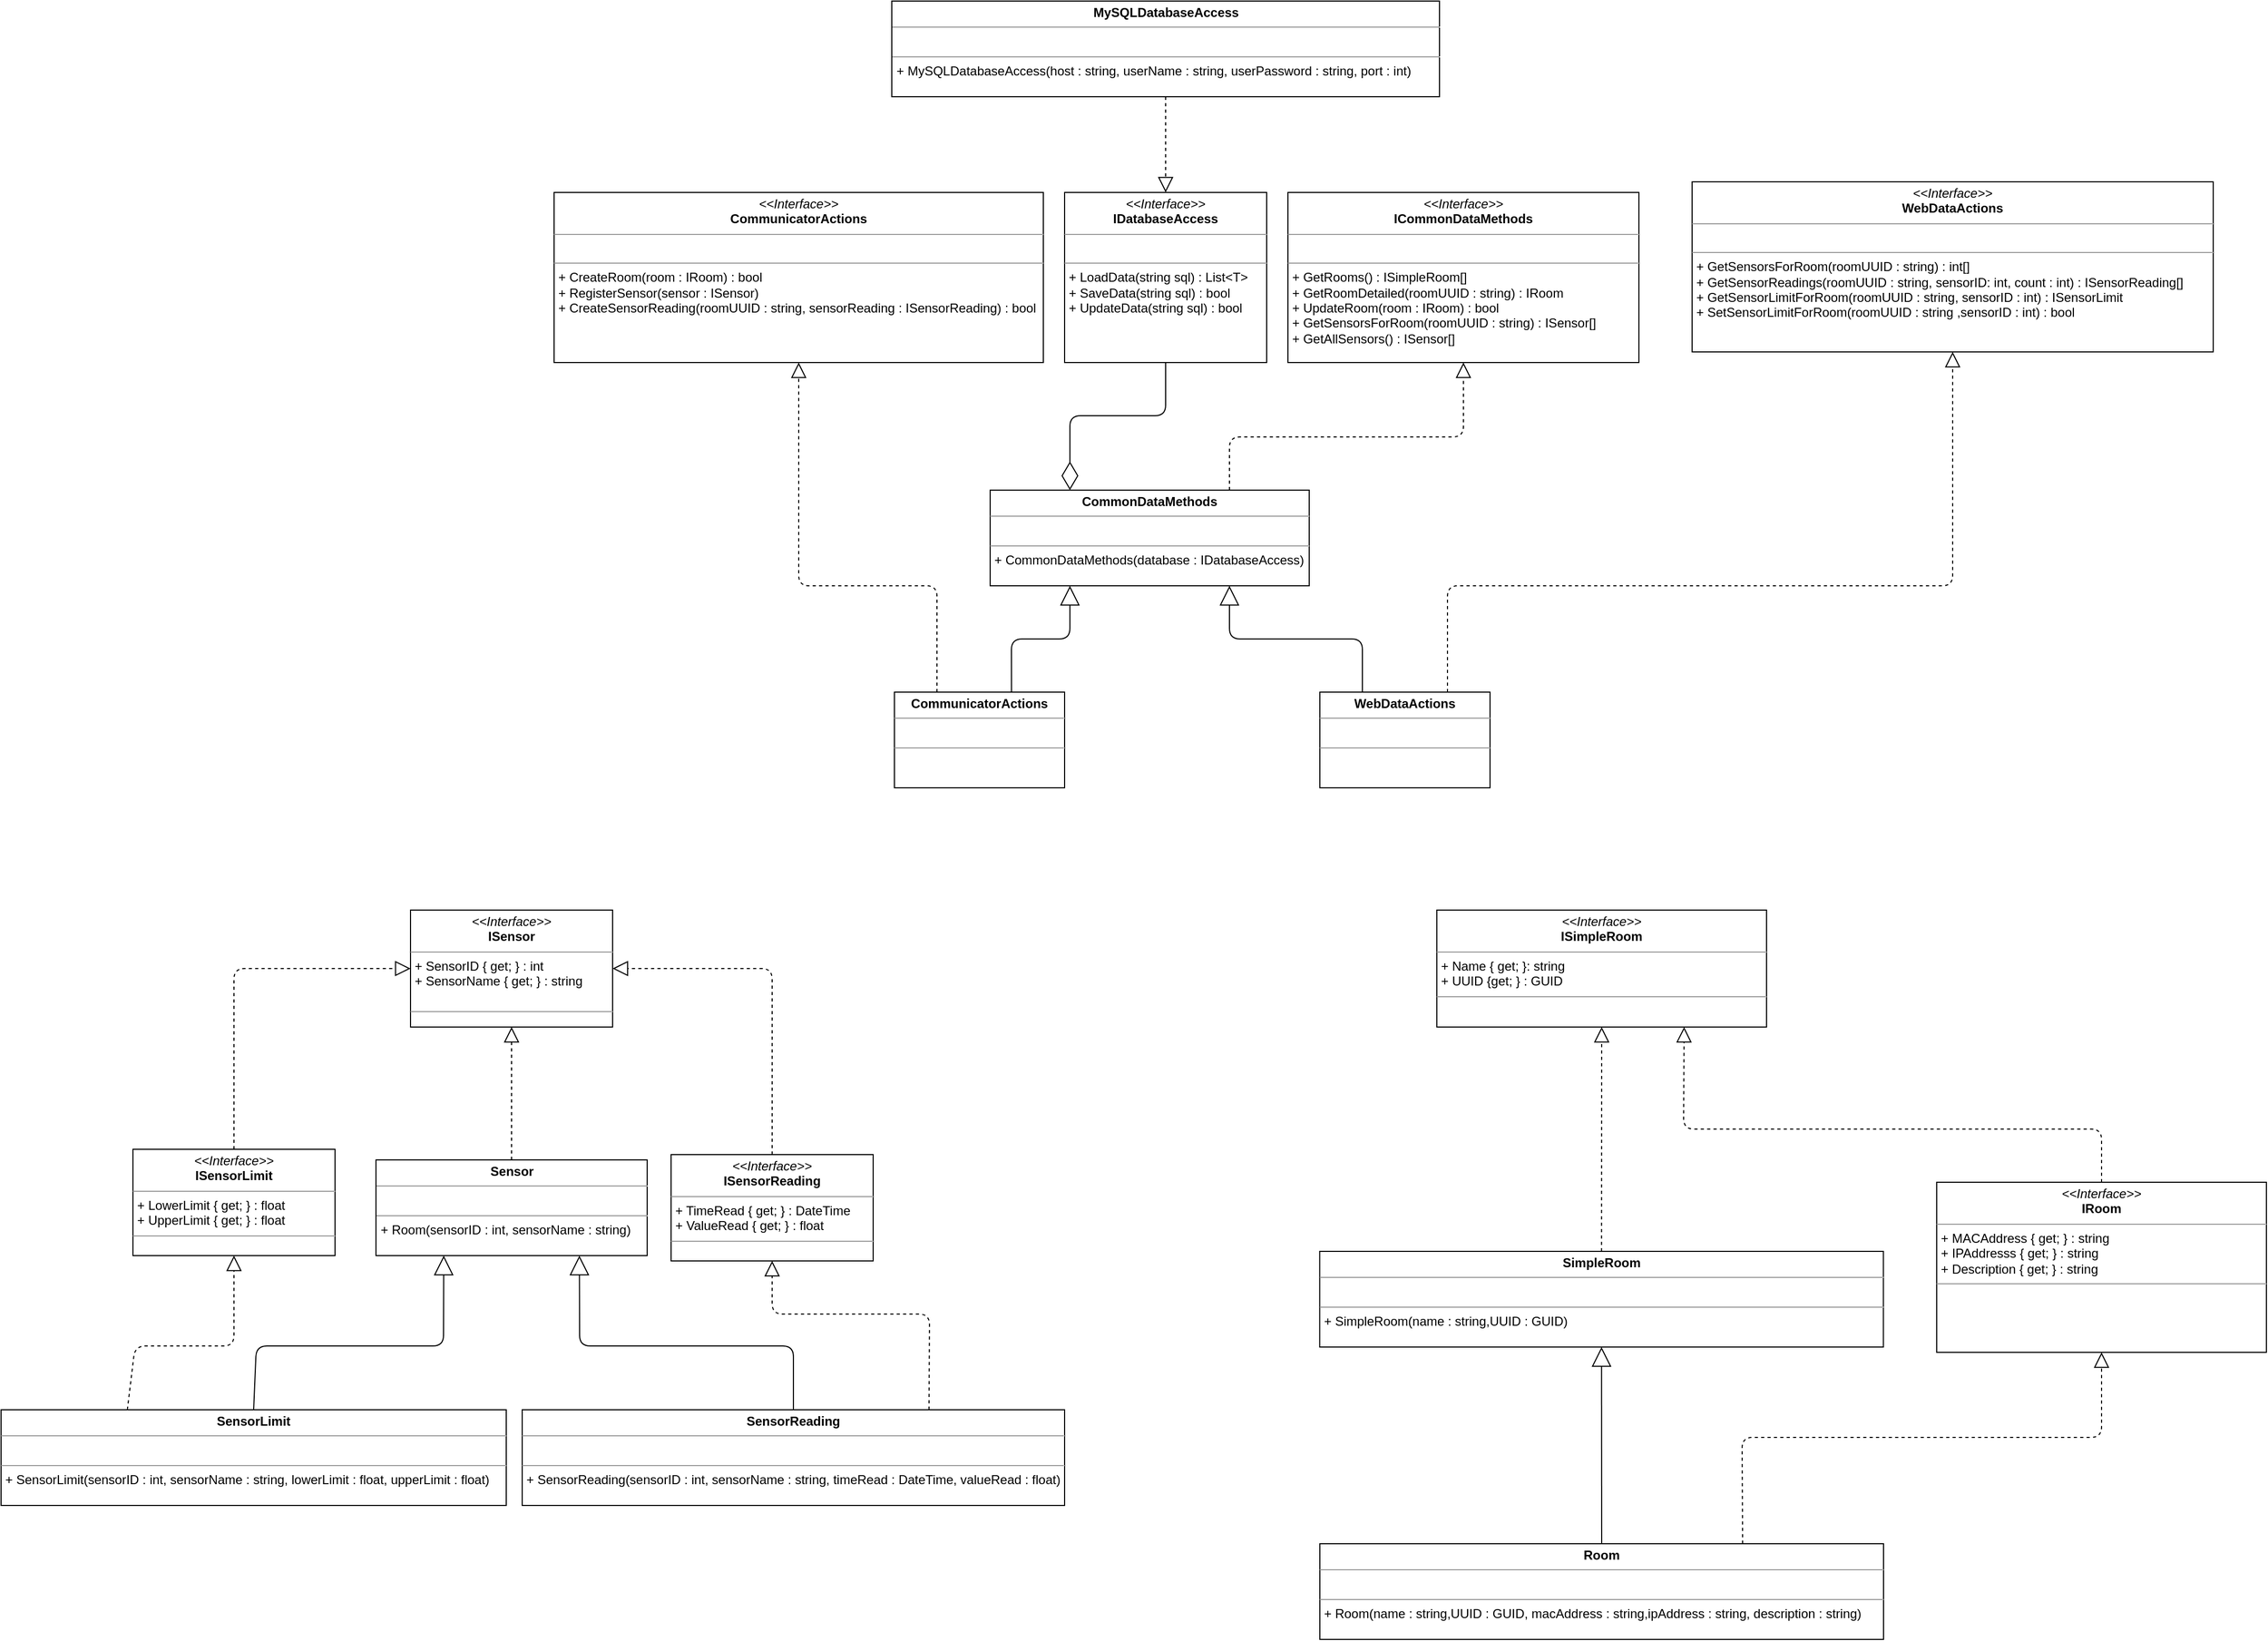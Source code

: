 <mxfile version="11.1.1" type="device"><diagram id="aNenFZurzg7Py9j0L7uN" name="Page-1"><mxGraphModel dx="2885" dy="1787" grid="1" gridSize="10" guides="1" tooltips="1" connect="1" arrows="1" fold="1" page="1" pageScale="1" pageWidth="850" pageHeight="1100" math="0" shadow="0"><root><mxCell id="0"/><mxCell id="1" parent="0"/><mxCell id="RUwsjX86R-9bThbDg36Q-5" value="&lt;p style=&quot;margin: 0px ; margin-top: 4px ; text-align: center&quot;&gt;&lt;i&gt;&amp;lt;&amp;lt;Interface&amp;gt;&amp;gt;&lt;/i&gt;&lt;br&gt;&lt;b&gt;IRoom&lt;/b&gt;&lt;/p&gt;&lt;hr size=&quot;1&quot;&gt;&lt;p style=&quot;margin: 0px ; margin-left: 4px&quot;&gt;&lt;span&gt;+ MACAddress { get; } : string&lt;/span&gt;&lt;br&gt;&lt;/p&gt;&lt;p style=&quot;margin: 0px ; margin-left: 4px&quot;&gt;+ IPAddresss { get; } : string&lt;/p&gt;&lt;p style=&quot;margin: 0px ; margin-left: 4px&quot;&gt;+ Description { get; } : string&lt;/p&gt;&lt;hr size=&quot;1&quot;&gt;&lt;p style=&quot;margin: 0px ; margin-left: 4px&quot;&gt;&lt;br&gt;&lt;/p&gt;" style="verticalAlign=top;align=left;overflow=fill;fontSize=12;fontFamily=Helvetica;html=1;" parent="1" vertex="1"><mxGeometry x="240" y="231" width="310" height="160" as="geometry"/></mxCell><mxCell id="RUwsjX86R-9bThbDg36Q-7" value="&lt;p style=&quot;margin: 0px ; margin-top: 4px ; text-align: center&quot;&gt;&lt;i&gt;&amp;lt;&amp;lt;Interface&amp;gt;&amp;gt;&lt;/i&gt;&lt;br&gt;&lt;b&gt;ISensorReading&lt;/b&gt;&lt;/p&gt;&lt;hr size=&quot;1&quot;&gt;&lt;p style=&quot;margin: 0px ; margin-left: 4px&quot;&gt;&lt;span&gt;+ TimeRead { get; } : DateTime&lt;/span&gt;&lt;br&gt;&lt;/p&gt;&lt;p style=&quot;margin: 0px ; margin-left: 4px&quot;&gt;+ ValueRead { get; } : float&lt;/p&gt;&lt;hr size=&quot;1&quot;&gt;&lt;p style=&quot;margin: 0px ; margin-left: 4px&quot;&gt;&lt;br&gt;&lt;/p&gt;" style="verticalAlign=top;align=left;overflow=fill;fontSize=12;fontFamily=Helvetica;html=1;" parent="1" vertex="1"><mxGeometry x="-950" y="205" width="190" height="100" as="geometry"/></mxCell><mxCell id="RUwsjX86R-9bThbDg36Q-8" value="&lt;p style=&quot;margin: 0px ; margin-top: 4px ; text-align: center&quot;&gt;&lt;i&gt;&amp;lt;&amp;lt;Interface&amp;gt;&amp;gt;&lt;/i&gt;&lt;br&gt;&lt;b&gt;ISensorLimit&lt;/b&gt;&lt;/p&gt;&lt;hr size=&quot;1&quot;&gt;&lt;p style=&quot;margin: 0px ; margin-left: 4px&quot;&gt;&lt;span&gt;+ LowerLimit { get; } : float&lt;/span&gt;&lt;br&gt;&lt;/p&gt;&lt;p style=&quot;margin: 0px ; margin-left: 4px&quot;&gt;+ UpperLimit { get; } : float&lt;/p&gt;&lt;hr size=&quot;1&quot;&gt;&lt;p style=&quot;margin: 0px ; margin-left: 4px&quot;&gt;&lt;br&gt;&lt;/p&gt;" style="verticalAlign=top;align=left;overflow=fill;fontSize=12;fontFamily=Helvetica;html=1;" parent="1" vertex="1"><mxGeometry x="-1456" y="200" width="190" height="100" as="geometry"/></mxCell><mxCell id="RUwsjX86R-9bThbDg36Q-9" value="&lt;p style=&quot;margin: 0px ; margin-top: 4px ; text-align: center&quot;&gt;&lt;b&gt;Room&lt;/b&gt;&lt;/p&gt;&lt;hr size=&quot;1&quot;&gt;&lt;p style=&quot;margin: 0px ; margin-left: 4px&quot;&gt;&lt;br&gt;&lt;/p&gt;&lt;hr size=&quot;1&quot;&gt;&lt;p style=&quot;margin: 0px ; margin-left: 4px&quot;&gt;+ Room(name : string,UUID : GUID, macAddress : string,ipAddress : string, description : string)&lt;/p&gt;" style="verticalAlign=top;align=left;overflow=fill;fontSize=12;fontFamily=Helvetica;html=1;" parent="1" vertex="1"><mxGeometry x="-340" y="571" width="530" height="90" as="geometry"/></mxCell><mxCell id="RUwsjX86R-9bThbDg36Q-10" value="" style="endArrow=block;dashed=1;endFill=0;endSize=12;html=1;exitX=0.75;exitY=0;exitDx=0;exitDy=0;entryX=0.5;entryY=1;entryDx=0;entryDy=0;" parent="1" source="RUwsjX86R-9bThbDg36Q-9" target="RUwsjX86R-9bThbDg36Q-5" edge="1"><mxGeometry width="160" relative="1" as="geometry"><mxPoint x="-120" y="541" as="sourcePoint"/><mxPoint x="40" y="541" as="targetPoint"/><Array as="points"><mxPoint x="57" y="471"/><mxPoint x="395" y="471"/></Array></mxGeometry></mxCell><mxCell id="RUwsjX86R-9bThbDg36Q-13" value="&lt;p style=&quot;margin: 0px ; margin-top: 4px ; text-align: center&quot;&gt;&lt;b&gt;WebDataActions&lt;/b&gt;&lt;/p&gt;&lt;hr size=&quot;1&quot;&gt;&lt;p style=&quot;margin: 0px ; margin-left: 4px&quot;&gt;&lt;br&gt;&lt;/p&gt;&lt;hr size=&quot;1&quot;&gt;&lt;p style=&quot;margin: 0px ; margin-left: 4px&quot;&gt;&lt;br&gt;&lt;/p&gt;" style="verticalAlign=top;align=left;overflow=fill;fontSize=12;fontFamily=Helvetica;html=1;" parent="1" vertex="1"><mxGeometry x="-340" y="-230" width="160" height="90" as="geometry"/></mxCell><mxCell id="RUwsjX86R-9bThbDg36Q-16" value="&lt;p style=&quot;margin: 0px ; margin-top: 4px ; text-align: center&quot;&gt;&lt;i&gt;&amp;lt;&amp;lt;Interface&amp;gt;&amp;gt;&lt;/i&gt;&lt;br&gt;&lt;b&gt;WebDataActions&lt;/b&gt;&lt;/p&gt;&lt;hr size=&quot;1&quot;&gt;&lt;p style=&quot;margin: 0px ; margin-left: 4px&quot;&gt;&lt;br&gt;&lt;/p&gt;&lt;hr size=&quot;1&quot;&gt;&lt;p style=&quot;margin: 0px ; margin-left: 4px&quot;&gt;&lt;span&gt;+ GetSensorsForRoom(roomUUID : string) : int[]&lt;/span&gt;&lt;br&gt;&lt;/p&gt;&lt;p style=&quot;margin: 0px ; margin-left: 4px&quot;&gt;+ GetSensorReadings(roomUUID : string, sensorID: int, count : int) : ISensorReading[]&lt;/p&gt;&lt;p style=&quot;margin: 0px ; margin-left: 4px&quot;&gt;+ GetSensorLimitForRoom(roomUUID : string, sensorID : int) : ISensorLimit&lt;/p&gt;&lt;p style=&quot;margin: 0px ; margin-left: 4px&quot;&gt;+ SetSensorLimitForRoom(roomUUID : string ,sensorID : int) : bool&lt;/p&gt;" style="verticalAlign=top;align=left;overflow=fill;fontSize=12;fontFamily=Helvetica;html=1;" parent="1" vertex="1"><mxGeometry x="10" y="-710" width="490" height="160" as="geometry"/></mxCell><mxCell id="RUwsjX86R-9bThbDg36Q-17" value="&lt;p style=&quot;margin: 0px ; margin-top: 4px ; text-align: center&quot;&gt;&lt;i&gt;&amp;lt;&amp;lt;Interface&amp;gt;&amp;gt;&lt;/i&gt;&lt;br&gt;&lt;b&gt;ISimpleRoom&lt;/b&gt;&lt;/p&gt;&lt;hr size=&quot;1&quot;&gt;&lt;p style=&quot;margin: 0px ; margin-left: 4px&quot;&gt;+ Name { get; }: string&lt;/p&gt;&lt;p style=&quot;margin: 0px ; margin-left: 4px&quot;&gt;+ UUID {get; } : GUID&lt;/p&gt;&lt;hr size=&quot;1&quot;&gt;&lt;p style=&quot;margin: 0px ; margin-left: 4px&quot;&gt;&lt;br&gt;&lt;/p&gt;" style="verticalAlign=top;align=left;overflow=fill;fontSize=12;fontFamily=Helvetica;html=1;" parent="1" vertex="1"><mxGeometry x="-230" y="-25" width="310" height="110" as="geometry"/></mxCell><mxCell id="RUwsjX86R-9bThbDg36Q-19" value="&lt;p style=&quot;margin: 0px ; margin-top: 4px ; text-align: center&quot;&gt;&lt;b&gt;SimpleRoom&lt;/b&gt;&lt;/p&gt;&lt;hr size=&quot;1&quot;&gt;&lt;p style=&quot;margin: 0px ; margin-left: 4px&quot;&gt;&lt;br&gt;&lt;/p&gt;&lt;hr size=&quot;1&quot;&gt;&lt;p style=&quot;margin: 0px ; margin-left: 4px&quot;&gt;+ SimpleRoom(name : string,UUID : GUID)&lt;/p&gt;" style="verticalAlign=top;align=left;overflow=fill;fontSize=12;fontFamily=Helvetica;html=1;" parent="1" vertex="1"><mxGeometry x="-340.147" y="296" width="530" height="90" as="geometry"/></mxCell><mxCell id="5QgGClb_yhk9Fr1g3Hfy-2" value="" style="endArrow=block;dashed=1;endFill=0;endSize=12;html=1;exitX=0.5;exitY=0;exitDx=0;exitDy=0;entryX=0.5;entryY=1;entryDx=0;entryDy=0;" edge="1" parent="1" source="RUwsjX86R-9bThbDg36Q-19" target="RUwsjX86R-9bThbDg36Q-17"><mxGeometry width="160" relative="1" as="geometry"><mxPoint x="-65.0" y="281" as="sourcePoint"/><mxPoint x="-65.0" y="95" as="targetPoint"/><Array as="points"/></mxGeometry></mxCell><mxCell id="5QgGClb_yhk9Fr1g3Hfy-3" value="" style="endArrow=block;endSize=16;endFill=0;html=1;exitX=0.5;exitY=0;exitDx=0;exitDy=0;entryX=0.5;entryY=1;entryDx=0;entryDy=0;" edge="1" parent="1" source="RUwsjX86R-9bThbDg36Q-9" target="RUwsjX86R-9bThbDg36Q-19"><mxGeometry x="-1" y="-180" width="160" relative="1" as="geometry"><mxPoint x="-270" y="471" as="sourcePoint"/><mxPoint x="-110" y="471" as="targetPoint"/><mxPoint x="-170" y="-120" as="offset"/></mxGeometry></mxCell><mxCell id="5QgGClb_yhk9Fr1g3Hfy-4" value="" style="endArrow=block;dashed=1;endFill=0;endSize=12;html=1;exitX=0.5;exitY=0;exitDx=0;exitDy=0;entryX=0.75;entryY=1;entryDx=0;entryDy=0;" edge="1" parent="1" source="RUwsjX86R-9bThbDg36Q-5" target="RUwsjX86R-9bThbDg36Q-17"><mxGeometry width="160" relative="1" as="geometry"><mxPoint x="-65.147" y="306" as="sourcePoint"/><mxPoint x="-65.0" y="95" as="targetPoint"/><Array as="points"><mxPoint x="395" y="181"/><mxPoint x="2" y="181"/></Array></mxGeometry></mxCell><mxCell id="5QgGClb_yhk9Fr1g3Hfy-5" value="&lt;p style=&quot;margin: 0px ; margin-top: 4px ; text-align: center&quot;&gt;&lt;i&gt;&amp;lt;&amp;lt;Interface&amp;gt;&amp;gt;&lt;/i&gt;&lt;br&gt;&lt;b&gt;ISensor&lt;/b&gt;&lt;/p&gt;&lt;hr size=&quot;1&quot;&gt;&lt;p style=&quot;margin: 0px ; margin-left: 4px&quot;&gt;+ SensorID { get; } : int&lt;br&gt;&lt;/p&gt;&lt;p style=&quot;margin: 0px ; margin-left: 4px&quot;&gt;+ SensorName { get; } : string&lt;/p&gt;&lt;p style=&quot;margin: 0px ; margin-left: 4px&quot;&gt;&lt;br&gt;&lt;/p&gt;&lt;hr size=&quot;1&quot;&gt;&lt;p style=&quot;margin: 0px ; margin-left: 4px&quot;&gt;&lt;br&gt;&lt;/p&gt;" style="verticalAlign=top;align=left;overflow=fill;fontSize=12;fontFamily=Helvetica;html=1;" vertex="1" parent="1"><mxGeometry x="-1195" y="-25" width="190" height="110" as="geometry"/></mxCell><mxCell id="5QgGClb_yhk9Fr1g3Hfy-6" value="&lt;p style=&quot;margin: 0px ; margin-top: 4px ; text-align: center&quot;&gt;&lt;b&gt;Sensor&lt;/b&gt;&lt;/p&gt;&lt;hr size=&quot;1&quot;&gt;&lt;p style=&quot;margin: 0px ; margin-left: 4px&quot;&gt;&lt;br&gt;&lt;/p&gt;&lt;hr size=&quot;1&quot;&gt;&lt;p style=&quot;margin: 0px ; margin-left: 4px&quot;&gt;+ Room(sensorID : int, sensorName : string)&lt;/p&gt;" style="verticalAlign=top;align=left;overflow=fill;fontSize=12;fontFamily=Helvetica;html=1;" vertex="1" parent="1"><mxGeometry x="-1227.5" y="210" width="255" height="90" as="geometry"/></mxCell><mxCell id="5QgGClb_yhk9Fr1g3Hfy-7" value="" style="endArrow=block;dashed=1;endFill=0;endSize=12;html=1;exitX=0.5;exitY=0;exitDx=0;exitDy=0;entryX=0.5;entryY=1;entryDx=0;entryDy=0;" edge="1" parent="1" source="5QgGClb_yhk9Fr1g3Hfy-6" target="5QgGClb_yhk9Fr1g3Hfy-5"><mxGeometry width="160" relative="1" as="geometry"><mxPoint x="-475.147" y="-115" as="sourcePoint"/><mxPoint x="-475.0" y="-326" as="targetPoint"/><Array as="points"/></mxGeometry></mxCell><mxCell id="5QgGClb_yhk9Fr1g3Hfy-8" value="" style="endArrow=block;dashed=1;endFill=0;endSize=12;html=1;exitX=0.5;exitY=0;exitDx=0;exitDy=0;entryX=0;entryY=0.5;entryDx=0;entryDy=0;" edge="1" parent="1" source="RUwsjX86R-9bThbDg36Q-8" target="5QgGClb_yhk9Fr1g3Hfy-5"><mxGeometry width="160" relative="1" as="geometry"><mxPoint x="-1090.0" y="220" as="sourcePoint"/><mxPoint x="-1090.0" y="120.0" as="targetPoint"/><Array as="points"><mxPoint x="-1361" y="30"/></Array></mxGeometry></mxCell><mxCell id="5QgGClb_yhk9Fr1g3Hfy-9" value="" style="endArrow=block;dashed=1;endFill=0;endSize=12;html=1;exitX=0.5;exitY=0;exitDx=0;exitDy=0;entryX=1;entryY=0.5;entryDx=0;entryDy=0;" edge="1" parent="1" source="RUwsjX86R-9bThbDg36Q-7" target="5QgGClb_yhk9Fr1g3Hfy-5"><mxGeometry width="160" relative="1" as="geometry"><mxPoint x="-1090.0" y="220" as="sourcePoint"/><mxPoint x="-1090.0" y="120.0" as="targetPoint"/><Array as="points"><mxPoint x="-855" y="30"/></Array></mxGeometry></mxCell><mxCell id="5QgGClb_yhk9Fr1g3Hfy-10" value="&lt;p style=&quot;margin: 0px ; margin-top: 4px ; text-align: center&quot;&gt;&lt;b&gt;SensorLimit&lt;/b&gt;&lt;/p&gt;&lt;hr size=&quot;1&quot;&gt;&lt;p style=&quot;margin: 0px ; margin-left: 4px&quot;&gt;&lt;br&gt;&lt;/p&gt;&lt;hr size=&quot;1&quot;&gt;&lt;p style=&quot;margin: 0px ; margin-left: 4px&quot;&gt;+ SensorLimit(sensorID : int, sensorName : string, lowerLimit : float, upperLimit : float)&lt;/p&gt;" style="verticalAlign=top;align=left;overflow=fill;fontSize=12;fontFamily=Helvetica;html=1;" vertex="1" parent="1"><mxGeometry x="-1580" y="445" width="475" height="90" as="geometry"/></mxCell><mxCell id="5QgGClb_yhk9Fr1g3Hfy-11" value="&lt;p style=&quot;margin: 0px ; margin-top: 4px ; text-align: center&quot;&gt;&lt;b&gt;SensorReading&lt;/b&gt;&lt;/p&gt;&lt;hr size=&quot;1&quot;&gt;&lt;p style=&quot;margin: 0px ; margin-left: 4px&quot;&gt;&lt;br&gt;&lt;/p&gt;&lt;hr size=&quot;1&quot;&gt;&lt;p style=&quot;margin: 0px ; margin-left: 4px&quot;&gt;+ SensorReading(sensorID : int, sensorName : string, timeRead : DateTime, valueRead : float)&lt;/p&gt;" style="verticalAlign=top;align=left;overflow=fill;fontSize=12;fontFamily=Helvetica;html=1;" vertex="1" parent="1"><mxGeometry x="-1090" y="445" width="510" height="90" as="geometry"/></mxCell><mxCell id="5QgGClb_yhk9Fr1g3Hfy-12" value="" style="endArrow=block;endSize=16;endFill=0;html=1;exitX=0.5;exitY=0;exitDx=0;exitDy=0;entryX=0.75;entryY=1;entryDx=0;entryDy=0;" edge="1" parent="1" source="5QgGClb_yhk9Fr1g3Hfy-11" target="5QgGClb_yhk9Fr1g3Hfy-6"><mxGeometry x="-1" y="-180" width="160" relative="1" as="geometry"><mxPoint x="-205" y="215" as="sourcePoint"/><mxPoint x="-1045.172" y="345" as="targetPoint"/><mxPoint x="-170" y="-120" as="offset"/><Array as="points"><mxPoint x="-835" y="385"/><mxPoint x="-1036" y="385"/></Array></mxGeometry></mxCell><mxCell id="5QgGClb_yhk9Fr1g3Hfy-13" value="" style="endArrow=block;endSize=16;endFill=0;html=1;entryX=0.25;entryY=1;entryDx=0;entryDy=0;exitX=0.5;exitY=0;exitDx=0;exitDy=0;" edge="1" parent="1" source="5QgGClb_yhk9Fr1g3Hfy-10" target="5QgGClb_yhk9Fr1g3Hfy-6"><mxGeometry x="-1" y="-180" width="160" relative="1" as="geometry"><mxPoint x="-1280" y="415" as="sourcePoint"/><mxPoint x="-1026.25" y="310" as="targetPoint"/><mxPoint x="-170" y="-120" as="offset"/><Array as="points"><mxPoint x="-1340" y="385"/><mxPoint x="-1164" y="385"/></Array></mxGeometry></mxCell><mxCell id="5QgGClb_yhk9Fr1g3Hfy-14" value="" style="endArrow=block;dashed=1;endFill=0;endSize=12;html=1;exitX=0.25;exitY=0;exitDx=0;exitDy=0;entryX=0.5;entryY=1;entryDx=0;entryDy=0;" edge="1" parent="1" source="5QgGClb_yhk9Fr1g3Hfy-10" target="RUwsjX86R-9bThbDg36Q-8"><mxGeometry width="160" relative="1" as="geometry"><mxPoint x="-1090" y="220" as="sourcePoint"/><mxPoint x="-1090" y="120" as="targetPoint"/><Array as="points"><mxPoint x="-1454" y="385"/><mxPoint x="-1361" y="385"/></Array></mxGeometry></mxCell><mxCell id="5QgGClb_yhk9Fr1g3Hfy-15" value="" style="endArrow=block;dashed=1;endFill=0;endSize=12;html=1;exitX=0.75;exitY=0;exitDx=0;exitDy=0;entryX=0.5;entryY=1;entryDx=0;entryDy=0;" edge="1" parent="1" source="5QgGClb_yhk9Fr1g3Hfy-11" target="RUwsjX86R-9bThbDg36Q-7"><mxGeometry width="160" relative="1" as="geometry"><mxPoint x="-1286.75" y="455" as="sourcePoint"/><mxPoint x="-1351" y="310" as="targetPoint"/><Array as="points"><mxPoint x="-707" y="355"/><mxPoint x="-855" y="355"/></Array></mxGeometry></mxCell><mxCell id="5QgGClb_yhk9Fr1g3Hfy-17" value="" style="endArrow=block;dashed=1;endFill=0;endSize=12;html=1;exitX=0.75;exitY=0;exitDx=0;exitDy=0;entryX=0.5;entryY=1;entryDx=0;entryDy=0;" edge="1" parent="1" source="RUwsjX86R-9bThbDg36Q-13" target="RUwsjX86R-9bThbDg36Q-16"><mxGeometry width="160" relative="1" as="geometry"><mxPoint x="-380" y="-300" as="sourcePoint"/><mxPoint x="-480" y="-390" as="targetPoint"/><Array as="points"><mxPoint x="-220" y="-330"/><mxPoint x="255" y="-330"/></Array></mxGeometry></mxCell><mxCell id="5QgGClb_yhk9Fr1g3Hfy-18" value="&lt;p style=&quot;margin: 0px ; margin-top: 4px ; text-align: center&quot;&gt;&lt;b&gt;CommunicatorActions&lt;/b&gt;&lt;/p&gt;&lt;hr size=&quot;1&quot;&gt;&lt;p style=&quot;margin: 0px ; margin-left: 4px&quot;&gt;&lt;br&gt;&lt;/p&gt;&lt;hr size=&quot;1&quot;&gt;&lt;p style=&quot;margin: 0px ; margin-left: 4px&quot;&gt;&lt;br&gt;&lt;/p&gt;" style="verticalAlign=top;align=left;overflow=fill;fontSize=12;fontFamily=Helvetica;html=1;" vertex="1" parent="1"><mxGeometry x="-740" y="-230" width="160" height="90" as="geometry"/></mxCell><mxCell id="5QgGClb_yhk9Fr1g3Hfy-19" value="&lt;p style=&quot;margin: 0px ; margin-top: 4px ; text-align: center&quot;&gt;&lt;i&gt;&amp;lt;&amp;lt;Interface&amp;gt;&amp;gt;&lt;/i&gt;&lt;br&gt;&lt;b&gt;CommunicatorActions&lt;/b&gt;&lt;/p&gt;&lt;hr size=&quot;1&quot;&gt;&lt;p style=&quot;margin: 0px ; margin-left: 4px&quot;&gt;&lt;br&gt;&lt;/p&gt;&lt;hr size=&quot;1&quot;&gt;&lt;p style=&quot;margin: 0px ; margin-left: 4px&quot;&gt;+ CreateRoom(room : IRoom) : bool&lt;/p&gt;&lt;p style=&quot;margin: 0px ; margin-left: 4px&quot;&gt;+ RegisterSensor(sensor : ISensor)&lt;/p&gt;&lt;p style=&quot;margin: 0px ; margin-left: 4px&quot;&gt;+ CreateSensorReading(roomUUID : string, sensorReading : ISensorReading) : bool&lt;/p&gt;" style="verticalAlign=top;align=left;overflow=fill;fontSize=12;fontFamily=Helvetica;html=1;" vertex="1" parent="1"><mxGeometry x="-1060" y="-700" width="460" height="160" as="geometry"/></mxCell><mxCell id="5QgGClb_yhk9Fr1g3Hfy-21" value="" style="endArrow=block;dashed=1;endFill=0;endSize=12;html=1;exitX=0.25;exitY=0;exitDx=0;exitDy=0;entryX=0.5;entryY=1;entryDx=0;entryDy=0;" edge="1" parent="1" source="5QgGClb_yhk9Fr1g3Hfy-18" target="5QgGClb_yhk9Fr1g3Hfy-19"><mxGeometry width="160" relative="1" as="geometry"><mxPoint x="-270" y="-370" as="sourcePoint"/><mxPoint x="-140" y="-530" as="targetPoint"/><Array as="points"><mxPoint x="-700" y="-330"/><mxPoint x="-830" y="-330"/></Array></mxGeometry></mxCell><mxCell id="5QgGClb_yhk9Fr1g3Hfy-22" value="&lt;p style=&quot;margin: 0px ; margin-top: 4px ; text-align: center&quot;&gt;&lt;i&gt;&amp;lt;&amp;lt;Interface&amp;gt;&amp;gt;&lt;/i&gt;&lt;br&gt;&lt;b&gt;ICommonDataMethods&lt;/b&gt;&lt;/p&gt;&lt;hr size=&quot;1&quot;&gt;&lt;p style=&quot;margin: 0px ; margin-left: 4px&quot;&gt;&lt;br&gt;&lt;/p&gt;&lt;hr size=&quot;1&quot;&gt;&lt;p style=&quot;margin: 0px ; margin-left: 4px&quot;&gt;+ GetRooms() : ISimpleRoom[]&lt;/p&gt;&lt;p style=&quot;margin: 0px ; margin-left: 4px&quot;&gt;+ GetRoomDetailed(roomUUID : string) : IRoom&lt;/p&gt;&lt;p style=&quot;margin: 0px ; margin-left: 4px&quot;&gt;+ UpdateRoom(room : IRoom) : bool&lt;/p&gt;&lt;p style=&quot;margin: 0px ; margin-left: 4px&quot;&gt;+ GetSensorsForRoom(roomUUID : string) : ISensor[]&lt;/p&gt;&lt;p style=&quot;margin: 0px ; margin-left: 4px&quot;&gt;+ GetAllSensors() : ISensor[]&lt;/p&gt;" style="verticalAlign=top;align=left;overflow=fill;fontSize=12;fontFamily=Helvetica;html=1;" vertex="1" parent="1"><mxGeometry x="-370" y="-700" width="330" height="160" as="geometry"/></mxCell><mxCell id="5QgGClb_yhk9Fr1g3Hfy-23" value="&lt;p style=&quot;margin: 0px ; margin-top: 4px ; text-align: center&quot;&gt;&lt;b&gt;CommonDataMethods&lt;/b&gt;&lt;/p&gt;&lt;hr size=&quot;1&quot;&gt;&lt;p style=&quot;margin: 0px ; margin-left: 4px&quot;&gt;&lt;br&gt;&lt;/p&gt;&lt;hr size=&quot;1&quot;&gt;&lt;p style=&quot;margin: 0px ; margin-left: 4px&quot;&gt;+ CommonDataMethods(database : IDatabaseAccess)&lt;/p&gt;" style="verticalAlign=top;align=left;overflow=fill;fontSize=12;fontFamily=Helvetica;html=1;" vertex="1" parent="1"><mxGeometry x="-650" y="-420" width="300" height="90" as="geometry"/></mxCell><mxCell id="5QgGClb_yhk9Fr1g3Hfy-24" value="" style="endArrow=block;endSize=16;endFill=0;html=1;exitX=0.688;exitY=0;exitDx=0;exitDy=0;entryX=0.25;entryY=1;entryDx=0;entryDy=0;exitPerimeter=0;" edge="1" parent="1" source="5QgGClb_yhk9Fr1g3Hfy-18" target="5QgGClb_yhk9Fr1g3Hfy-23"><mxGeometry x="-1" y="-180" width="160" relative="1" as="geometry"><mxPoint x="305" y="550" as="sourcePoint"/><mxPoint x="304.853" y="365" as="targetPoint"/><mxPoint x="-170" y="-120" as="offset"/><Array as="points"><mxPoint x="-630" y="-280"/><mxPoint x="-575" y="-280"/></Array></mxGeometry></mxCell><mxCell id="5QgGClb_yhk9Fr1g3Hfy-25" value="" style="endArrow=block;endSize=16;endFill=0;html=1;exitX=0.25;exitY=0;exitDx=0;exitDy=0;entryX=0.75;entryY=1;entryDx=0;entryDy=0;" edge="1" parent="1" source="RUwsjX86R-9bThbDg36Q-13" target="5QgGClb_yhk9Fr1g3Hfy-23"><mxGeometry x="-1" y="-180" width="160" relative="1" as="geometry"><mxPoint x="-869.92" y="-220" as="sourcePoint"/><mxPoint x="-520" y="-320" as="targetPoint"/><mxPoint x="-170" y="-120" as="offset"/><Array as="points"><mxPoint x="-300" y="-280"/><mxPoint x="-425" y="-280"/></Array></mxGeometry></mxCell><mxCell id="5QgGClb_yhk9Fr1g3Hfy-27" value="" style="endArrow=block;dashed=1;endFill=0;endSize=12;html=1;exitX=0.75;exitY=0;exitDx=0;exitDy=0;entryX=0.5;entryY=1;entryDx=0;entryDy=0;" edge="1" parent="1" source="5QgGClb_yhk9Fr1g3Hfy-23" target="5QgGClb_yhk9Fr1g3Hfy-22"><mxGeometry width="160" relative="1" as="geometry"><mxPoint x="-480" y="-410" as="sourcePoint"/><mxPoint x="-482.03" y="-530.96" as="targetPoint"/><Array as="points"><mxPoint x="-425" y="-470"/><mxPoint x="-205" y="-470"/></Array></mxGeometry></mxCell><mxCell id="5QgGClb_yhk9Fr1g3Hfy-28" value="&lt;p style=&quot;margin: 0px ; margin-top: 4px ; text-align: center&quot;&gt;&lt;i&gt;&amp;lt;&amp;lt;Interface&amp;gt;&amp;gt;&lt;/i&gt;&lt;br&gt;&lt;b&gt;IDatabaseAccess&lt;/b&gt;&lt;/p&gt;&lt;hr size=&quot;1&quot;&gt;&lt;p style=&quot;margin: 0px ; margin-left: 4px&quot;&gt;&lt;br&gt;&lt;/p&gt;&lt;hr size=&quot;1&quot;&gt;&lt;p style=&quot;margin: 0px ; margin-left: 4px&quot;&gt;+ LoadData(string sql) : List&amp;lt;T&amp;gt;&lt;/p&gt;&lt;p style=&quot;margin: 0px ; margin-left: 4px&quot;&gt;+ SaveData(string sql) : bool&lt;/p&gt;&lt;p style=&quot;margin: 0px ; margin-left: 4px&quot;&gt;+ UpdateData(string sql) : bool&lt;/p&gt;&lt;p style=&quot;margin: 0px ; margin-left: 4px&quot;&gt;&lt;br&gt;&lt;/p&gt;&lt;p style=&quot;margin: 0px ; margin-left: 4px&quot;&gt;&lt;br&gt;&lt;/p&gt;" style="verticalAlign=top;align=left;overflow=fill;fontSize=12;fontFamily=Helvetica;html=1;" vertex="1" parent="1"><mxGeometry x="-580" y="-700" width="190" height="160" as="geometry"/></mxCell><mxCell id="5QgGClb_yhk9Fr1g3Hfy-29" value="" style="endArrow=diamondThin;endFill=0;endSize=24;html=1;entryX=0.25;entryY=0;entryDx=0;entryDy=0;exitX=0.5;exitY=1;exitDx=0;exitDy=0;" edge="1" parent="1" source="5QgGClb_yhk9Fr1g3Hfy-28" target="5QgGClb_yhk9Fr1g3Hfy-23"><mxGeometry width="160" relative="1" as="geometry"><mxPoint x="-620" y="-510" as="sourcePoint"/><mxPoint x="-460" y="-510" as="targetPoint"/><Array as="points"><mxPoint x="-485" y="-490"/><mxPoint x="-575" y="-490"/></Array></mxGeometry></mxCell><mxCell id="5QgGClb_yhk9Fr1g3Hfy-30" value="&lt;p style=&quot;margin: 0px ; margin-top: 4px ; text-align: center&quot;&gt;&lt;b&gt;MySQLDatabaseAccess&lt;/b&gt;&lt;/p&gt;&lt;hr size=&quot;1&quot;&gt;&lt;p style=&quot;margin: 0px ; margin-left: 4px&quot;&gt;&lt;br&gt;&lt;/p&gt;&lt;hr size=&quot;1&quot;&gt;&lt;p style=&quot;margin: 0px ; margin-left: 4px&quot;&gt;+ MySQLDatabaseAccess(host : string, userName : string, userPassword : string, port : int)&lt;/p&gt;" style="verticalAlign=top;align=left;overflow=fill;fontSize=12;fontFamily=Helvetica;html=1;" vertex="1" parent="1"><mxGeometry x="-742.5" y="-880" width="515" height="90" as="geometry"/></mxCell><mxCell id="5QgGClb_yhk9Fr1g3Hfy-31" value="" style="endArrow=block;dashed=1;endFill=0;endSize=12;html=1;exitX=0.5;exitY=1;exitDx=0;exitDy=0;entryX=0.5;entryY=0;entryDx=0;entryDy=0;" edge="1" parent="1" source="5QgGClb_yhk9Fr1g3Hfy-30" target="5QgGClb_yhk9Fr1g3Hfy-28"><mxGeometry width="160" relative="1" as="geometry"><mxPoint x="-845" y="215.0" as="sourcePoint"/><mxPoint x="-995" y="40.0" as="targetPoint"/><Array as="points"/></mxGeometry></mxCell></root></mxGraphModel></diagram></mxfile>